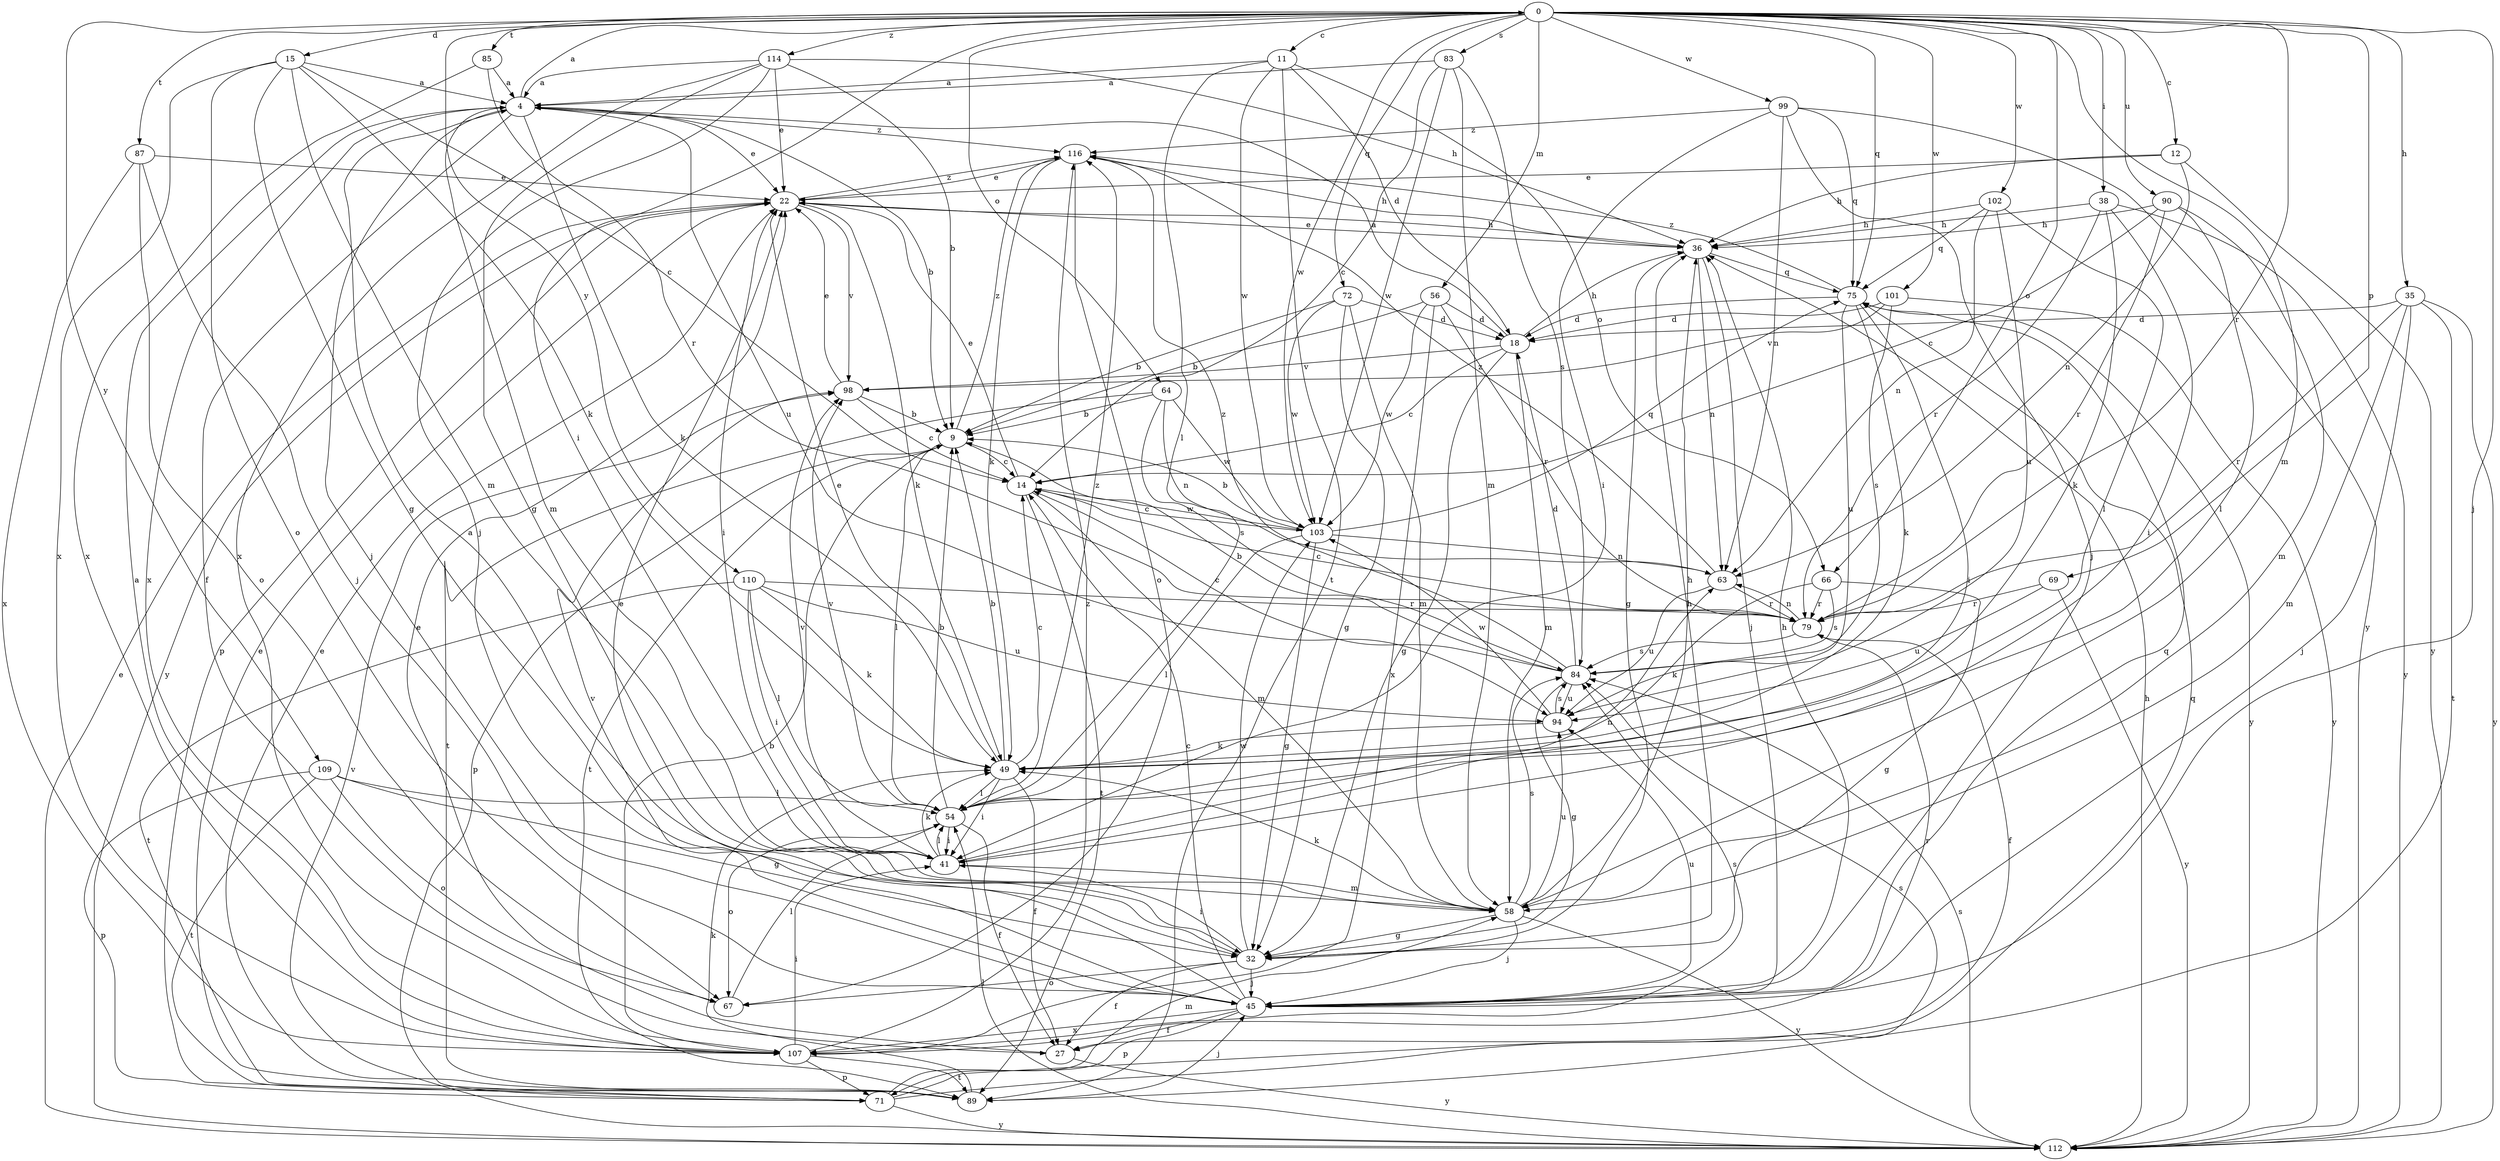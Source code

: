 strict digraph  {
0;
4;
9;
11;
12;
14;
15;
18;
22;
27;
32;
35;
36;
38;
41;
45;
49;
54;
56;
58;
63;
64;
66;
67;
69;
71;
72;
75;
79;
83;
84;
85;
87;
89;
90;
94;
98;
99;
101;
102;
103;
107;
109;
110;
112;
114;
116;
0 -> 11  [label=c];
0 -> 12  [label=c];
0 -> 15  [label=d];
0 -> 35  [label=h];
0 -> 38  [label=i];
0 -> 41  [label=i];
0 -> 45  [label=j];
0 -> 56  [label=m];
0 -> 58  [label=m];
0 -> 64  [label=o];
0 -> 66  [label=o];
0 -> 69  [label=p];
0 -> 72  [label=q];
0 -> 75  [label=q];
0 -> 79  [label=r];
0 -> 83  [label=s];
0 -> 85  [label=t];
0 -> 87  [label=t];
0 -> 90  [label=u];
0 -> 99  [label=w];
0 -> 101  [label=w];
0 -> 102  [label=w];
0 -> 103  [label=w];
0 -> 109  [label=y];
0 -> 110  [label=y];
0 -> 114  [label=z];
4 -> 0  [label=a];
4 -> 9  [label=b];
4 -> 22  [label=e];
4 -> 27  [label=f];
4 -> 45  [label=j];
4 -> 49  [label=k];
4 -> 58  [label=m];
4 -> 94  [label=u];
4 -> 107  [label=x];
4 -> 116  [label=z];
9 -> 14  [label=c];
9 -> 54  [label=l];
9 -> 71  [label=p];
9 -> 89  [label=t];
9 -> 116  [label=z];
11 -> 4  [label=a];
11 -> 18  [label=d];
11 -> 54  [label=l];
11 -> 66  [label=o];
11 -> 89  [label=t];
11 -> 103  [label=w];
12 -> 22  [label=e];
12 -> 36  [label=h];
12 -> 63  [label=n];
12 -> 112  [label=y];
14 -> 22  [label=e];
14 -> 58  [label=m];
14 -> 89  [label=t];
14 -> 103  [label=w];
15 -> 4  [label=a];
15 -> 14  [label=c];
15 -> 32  [label=g];
15 -> 49  [label=k];
15 -> 58  [label=m];
15 -> 67  [label=o];
15 -> 107  [label=x];
18 -> 4  [label=a];
18 -> 14  [label=c];
18 -> 32  [label=g];
18 -> 36  [label=h];
18 -> 58  [label=m];
18 -> 98  [label=v];
22 -> 36  [label=h];
22 -> 41  [label=i];
22 -> 49  [label=k];
22 -> 71  [label=p];
22 -> 98  [label=v];
22 -> 112  [label=y];
22 -> 116  [label=z];
27 -> 22  [label=e];
27 -> 112  [label=y];
32 -> 4  [label=a];
32 -> 27  [label=f];
32 -> 36  [label=h];
32 -> 41  [label=i];
32 -> 45  [label=j];
32 -> 67  [label=o];
32 -> 103  [label=w];
35 -> 18  [label=d];
35 -> 45  [label=j];
35 -> 58  [label=m];
35 -> 79  [label=r];
35 -> 89  [label=t];
35 -> 112  [label=y];
36 -> 22  [label=e];
36 -> 32  [label=g];
36 -> 45  [label=j];
36 -> 63  [label=n];
36 -> 75  [label=q];
38 -> 36  [label=h];
38 -> 41  [label=i];
38 -> 49  [label=k];
38 -> 79  [label=r];
38 -> 112  [label=y];
41 -> 49  [label=k];
41 -> 54  [label=l];
41 -> 58  [label=m];
41 -> 63  [label=n];
41 -> 98  [label=v];
45 -> 14  [label=c];
45 -> 22  [label=e];
45 -> 27  [label=f];
45 -> 36  [label=h];
45 -> 71  [label=p];
45 -> 75  [label=q];
45 -> 94  [label=u];
45 -> 98  [label=v];
45 -> 107  [label=x];
49 -> 9  [label=b];
49 -> 14  [label=c];
49 -> 22  [label=e];
49 -> 27  [label=f];
49 -> 41  [label=i];
49 -> 54  [label=l];
54 -> 9  [label=b];
54 -> 27  [label=f];
54 -> 41  [label=i];
54 -> 67  [label=o];
54 -> 98  [label=v];
54 -> 116  [label=z];
56 -> 9  [label=b];
56 -> 18  [label=d];
56 -> 79  [label=r];
56 -> 103  [label=w];
56 -> 107  [label=x];
58 -> 32  [label=g];
58 -> 36  [label=h];
58 -> 45  [label=j];
58 -> 49  [label=k];
58 -> 84  [label=s];
58 -> 94  [label=u];
58 -> 112  [label=y];
63 -> 79  [label=r];
63 -> 94  [label=u];
63 -> 116  [label=z];
64 -> 9  [label=b];
64 -> 63  [label=n];
64 -> 84  [label=s];
64 -> 89  [label=t];
64 -> 103  [label=w];
66 -> 32  [label=g];
66 -> 49  [label=k];
66 -> 79  [label=r];
66 -> 84  [label=s];
67 -> 54  [label=l];
69 -> 79  [label=r];
69 -> 94  [label=u];
69 -> 112  [label=y];
71 -> 22  [label=e];
71 -> 58  [label=m];
71 -> 75  [label=q];
71 -> 84  [label=s];
71 -> 112  [label=y];
72 -> 9  [label=b];
72 -> 18  [label=d];
72 -> 32  [label=g];
72 -> 58  [label=m];
72 -> 103  [label=w];
75 -> 18  [label=d];
75 -> 41  [label=i];
75 -> 49  [label=k];
75 -> 94  [label=u];
75 -> 112  [label=y];
75 -> 116  [label=z];
79 -> 14  [label=c];
79 -> 27  [label=f];
79 -> 63  [label=n];
79 -> 84  [label=s];
83 -> 4  [label=a];
83 -> 14  [label=c];
83 -> 58  [label=m];
83 -> 84  [label=s];
83 -> 103  [label=w];
84 -> 9  [label=b];
84 -> 14  [label=c];
84 -> 18  [label=d];
84 -> 32  [label=g];
84 -> 94  [label=u];
84 -> 116  [label=z];
85 -> 4  [label=a];
85 -> 79  [label=r];
85 -> 107  [label=x];
87 -> 22  [label=e];
87 -> 45  [label=j];
87 -> 67  [label=o];
87 -> 107  [label=x];
89 -> 22  [label=e];
89 -> 45  [label=j];
89 -> 49  [label=k];
90 -> 14  [label=c];
90 -> 36  [label=h];
90 -> 54  [label=l];
90 -> 58  [label=m];
90 -> 79  [label=r];
94 -> 49  [label=k];
94 -> 84  [label=s];
94 -> 103  [label=w];
98 -> 9  [label=b];
98 -> 14  [label=c];
98 -> 22  [label=e];
99 -> 41  [label=i];
99 -> 45  [label=j];
99 -> 63  [label=n];
99 -> 75  [label=q];
99 -> 112  [label=y];
99 -> 116  [label=z];
101 -> 18  [label=d];
101 -> 84  [label=s];
101 -> 98  [label=v];
101 -> 112  [label=y];
102 -> 36  [label=h];
102 -> 54  [label=l];
102 -> 63  [label=n];
102 -> 75  [label=q];
102 -> 94  [label=u];
103 -> 9  [label=b];
103 -> 14  [label=c];
103 -> 32  [label=g];
103 -> 54  [label=l];
103 -> 63  [label=n];
103 -> 75  [label=q];
107 -> 4  [label=a];
107 -> 9  [label=b];
107 -> 41  [label=i];
107 -> 71  [label=p];
107 -> 79  [label=r];
107 -> 84  [label=s];
107 -> 89  [label=t];
107 -> 116  [label=z];
109 -> 32  [label=g];
109 -> 54  [label=l];
109 -> 67  [label=o];
109 -> 71  [label=p];
109 -> 89  [label=t];
110 -> 41  [label=i];
110 -> 49  [label=k];
110 -> 54  [label=l];
110 -> 79  [label=r];
110 -> 89  [label=t];
110 -> 94  [label=u];
112 -> 22  [label=e];
112 -> 36  [label=h];
112 -> 54  [label=l];
112 -> 84  [label=s];
112 -> 98  [label=v];
114 -> 4  [label=a];
114 -> 9  [label=b];
114 -> 22  [label=e];
114 -> 32  [label=g];
114 -> 36  [label=h];
114 -> 45  [label=j];
114 -> 107  [label=x];
116 -> 22  [label=e];
116 -> 36  [label=h];
116 -> 49  [label=k];
116 -> 67  [label=o];
}
